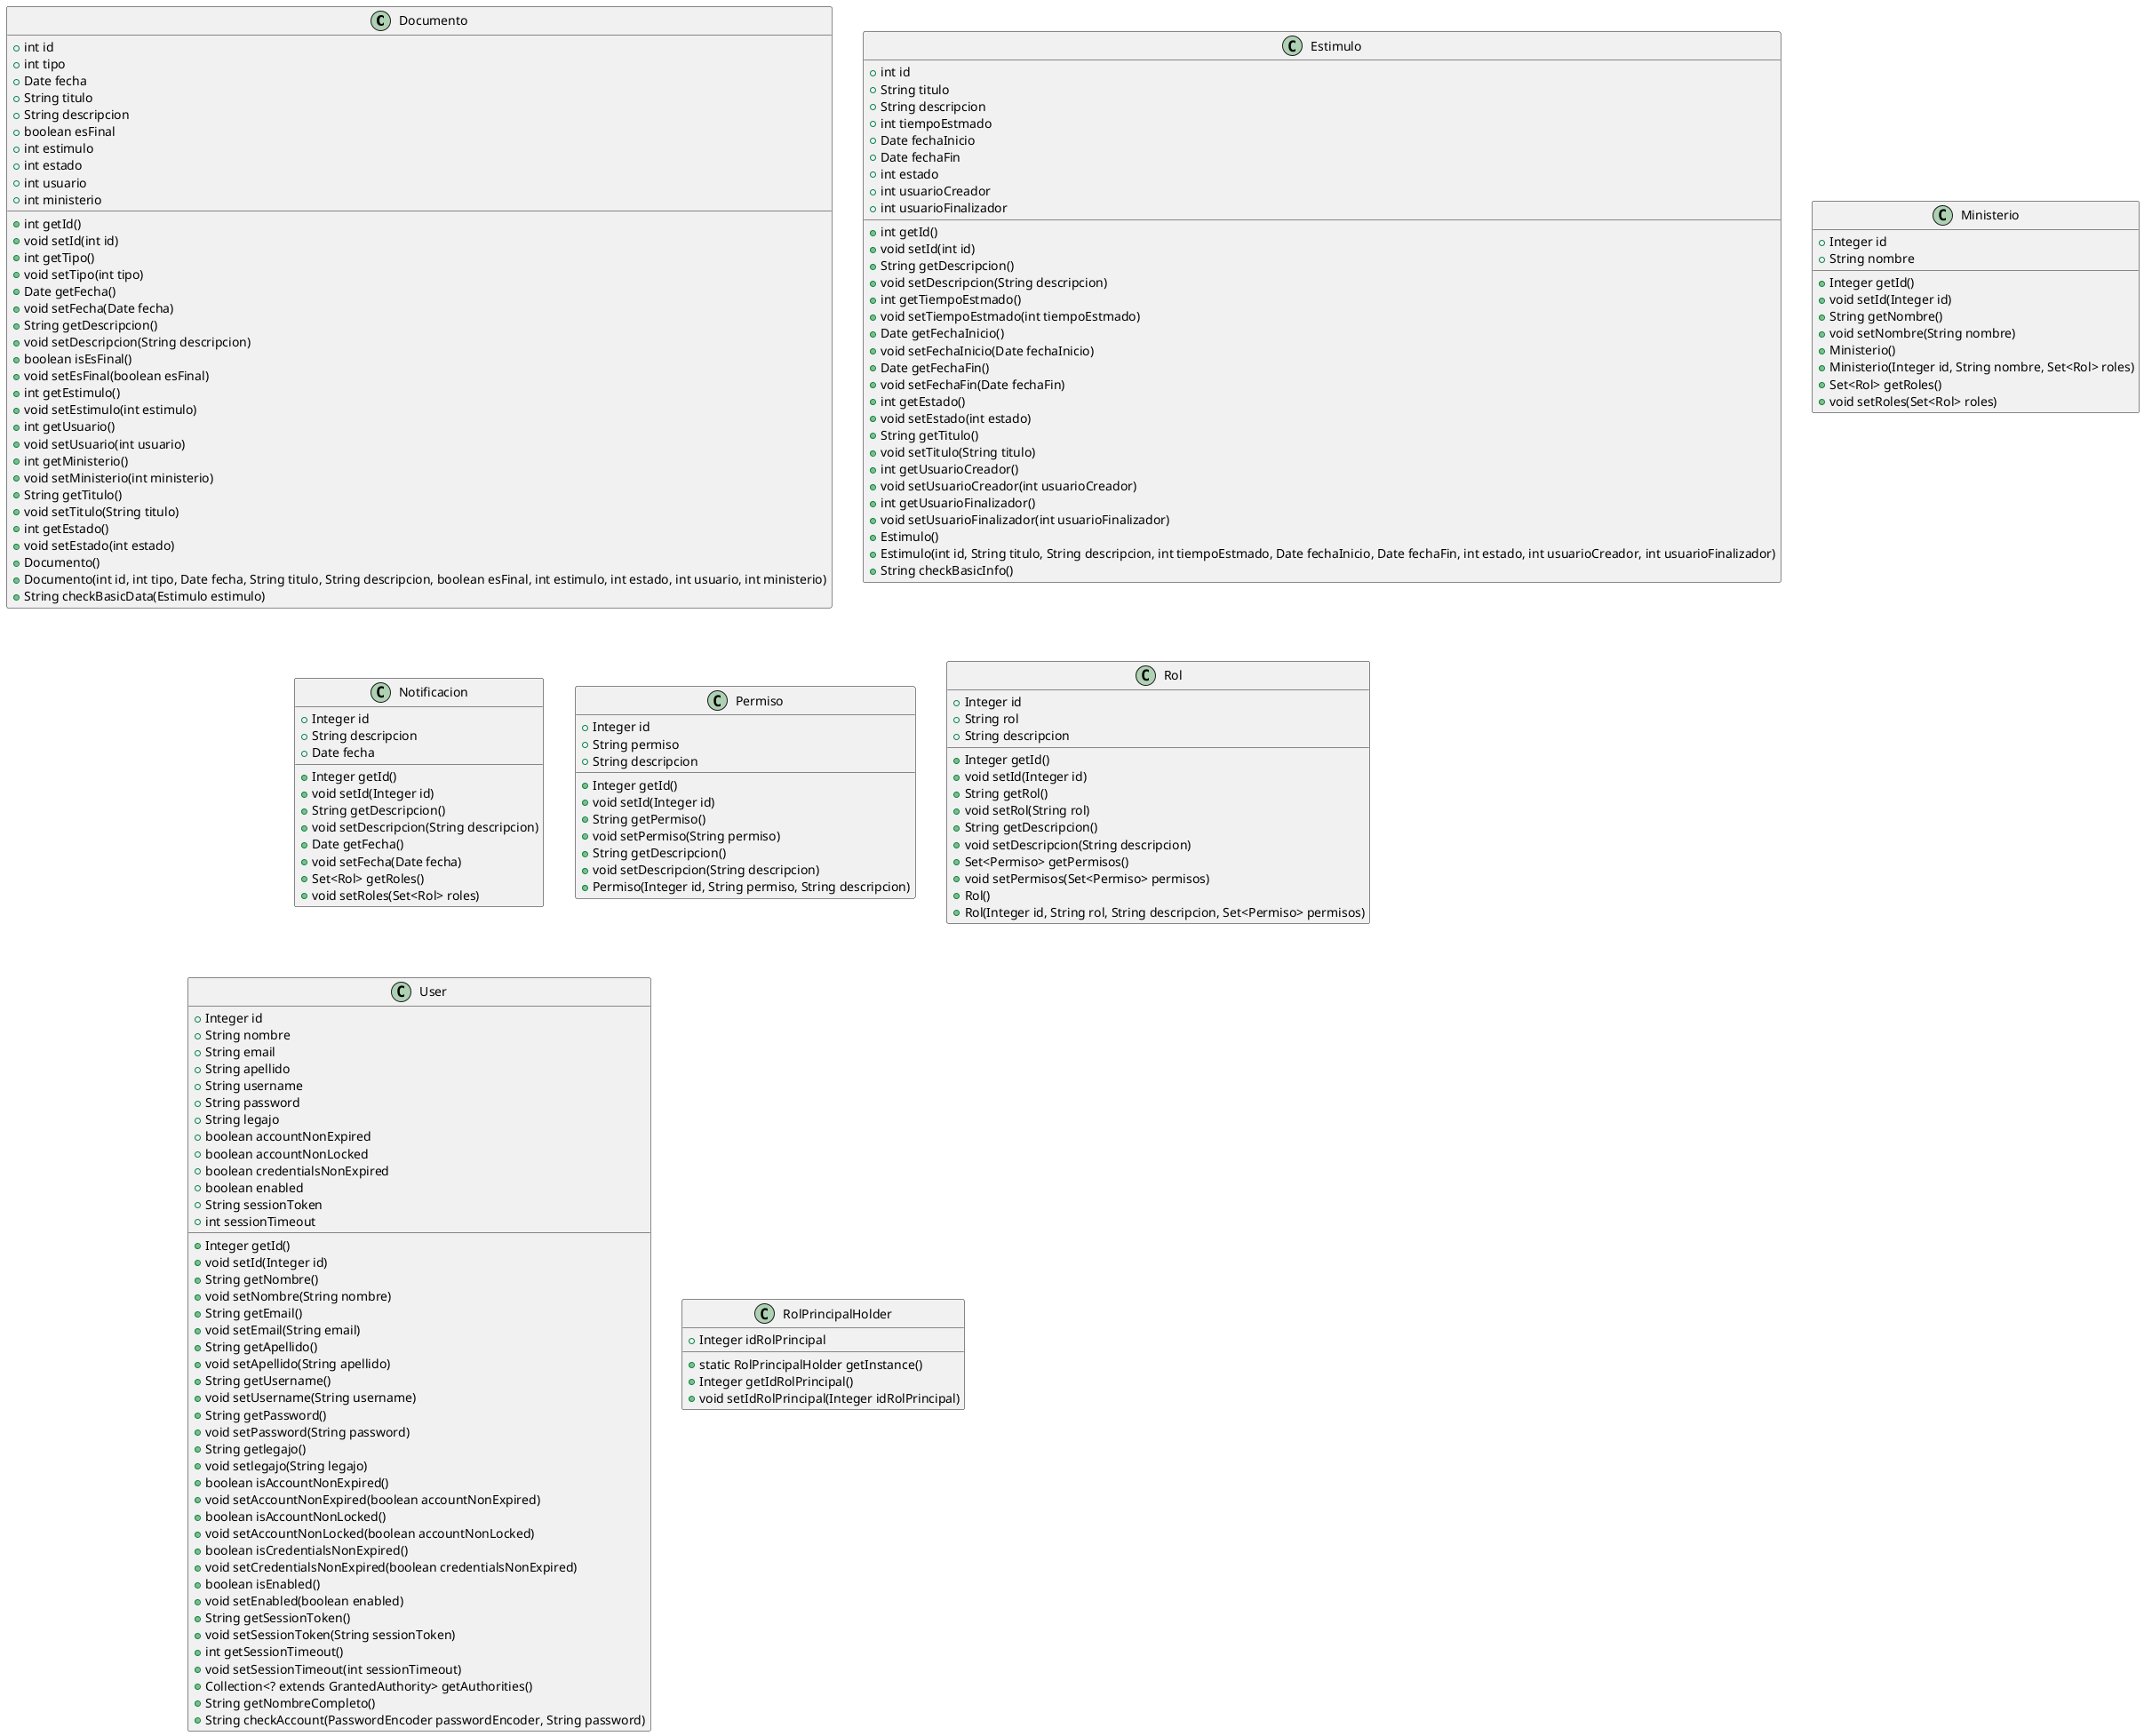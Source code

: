 @startuml

!define DOCUMENTO class Documento
!define ESTIMULO class Estimulo
!define MINISTERIO class Ministerio
!define NOTIFICACION class Notificacion
!define PERMISO class Permiso
!define ROL class Rol
!define USER class User
!define ROLPRINCIPALHOLDER class RolPrincipalHolder

DOCUMENTO {
    + int id
    + int tipo
    + Date fecha
    + String titulo
    + String descripcion
    + boolean esFinal
    + int estimulo
    + int estado
    + int usuario
    + int ministerio
    + int getId()
    + void setId(int id)
    + int getTipo()
    + void setTipo(int tipo)
    + Date getFecha()
    + void setFecha(Date fecha)
    + String getDescripcion()
    + void setDescripcion(String descripcion)
    + boolean isEsFinal()
    + void setEsFinal(boolean esFinal)
    + int getEstimulo()
    + void setEstimulo(int estimulo)
    + int getUsuario()
    + void setUsuario(int usuario)
    + int getMinisterio()
    + void setMinisterio(int ministerio)
    + String getTitulo()
    + void setTitulo(String titulo)
    + int getEstado()
    + void setEstado(int estado)
    + Documento()
    + Documento(int id, int tipo, Date fecha, String titulo, String descripcion, boolean esFinal, int estimulo, int estado, int usuario, int ministerio)
    + String checkBasicData(Estimulo estimulo)
}

ESTIMULO {
    + int id
    + String titulo
    + String descripcion
    + int tiempoEstmado
    + Date fechaInicio
    + Date fechaFin
    + int estado
    + int usuarioCreador
    + int usuarioFinalizador
    + int getId()
    + void setId(int id)
    + String getDescripcion()
    + void setDescripcion(String descripcion)
    + int getTiempoEstmado()
    + void setTiempoEstmado(int tiempoEstmado)
    + Date getFechaInicio()
    + void setFechaInicio(Date fechaInicio)
    + Date getFechaFin()
    + void setFechaFin(Date fechaFin)
    + int getEstado()
    + void setEstado(int estado)
    + String getTitulo()
    + void setTitulo(String titulo)
    + int getUsuarioCreador()
    + void setUsuarioCreador(int usuarioCreador)
    + int getUsuarioFinalizador()
    + void setUsuarioFinalizador(int usuarioFinalizador)
    + Estimulo()
    + Estimulo(int id, String titulo, String descripcion, int tiempoEstmado, Date fechaInicio, Date fechaFin, int estado, int usuarioCreador, int usuarioFinalizador)
    + String checkBasicInfo()
}

MINISTERIO {
    + Integer id
    + String nombre
    + Integer getId()
    + void setId(Integer id)
    + String getNombre()
    + void setNombre(String nombre)
    + Ministerio()
    + Ministerio(Integer id, String nombre, Set<Rol> roles)
    + Set<Rol> getRoles()
    + void setRoles(Set<Rol> roles)
}

NOTIFICACION {
    + Integer id
    + String descripcion
    + Date fecha
    + Integer getId()
    + void setId(Integer id)
    + String getDescripcion()
    + void setDescripcion(String descripcion)
    + Date getFecha()
    + void setFecha(Date fecha)
    + Set<Rol> getRoles()
    + void setRoles(Set<Rol> roles)
}

PERMISO {
    + Integer id
    + String permiso
    + String descripcion
    + Integer getId()
    + void setId(Integer id)
    + String getPermiso()
    + void setPermiso(String permiso)
    + String getDescripcion()
    + void setDescripcion(String descripcion)
    + Permiso(Integer id, String permiso, String descripcion)
}

ROL {
    + Integer id
    + String rol
    + String descripcion
    + Integer getId()
    + void setId(Integer id)
    + String getRol()
    + void setRol(String rol)
    + String getDescripcion()
    + void setDescripcion(String descripcion)
    + Set<Permiso> getPermisos()
    + void setPermisos(Set<Permiso> permisos)
    + Rol()
    + Rol(Integer id, String rol, String descripcion, Set<Permiso> permisos)
}

USER {
    + Integer id
    + String nombre
    + String email
    + String apellido
    + String username
    + String password
    + String legajo
    + boolean accountNonExpired
    + boolean accountNonLocked
    + boolean credentialsNonExpired
    + boolean enabled
    + String sessionToken
    + int sessionTimeout
    + Integer getId()
    + void setId(Integer id)
    + String getNombre()
    + void setNombre(String nombre)
    + String getEmail()
    + void setEmail(String email)
    + String getApellido()
    + void setApellido(String apellido)
    + String getUsername()
    + void setUsername(String username)
    + String getPassword()
    + void setPassword(String password)
    + String getlegajo()
    + void setlegajo(String legajo)
    + boolean isAccountNonExpired()
    + void setAccountNonExpired(boolean accountNonExpired)
    + boolean isAccountNonLocked()
    + void setAccountNonLocked(boolean accountNonLocked)
    + boolean isCredentialsNonExpired()
    + void setCredentialsNonExpired(boolean credentialsNonExpired)
    + boolean isEnabled()
    + void setEnabled(boolean enabled)
    + String getSessionToken()
    + void setSessionToken(String sessionToken)
    + int getSessionTimeout()
    + void setSessionTimeout(int sessionTimeout)
    + Collection<? extends GrantedAuthority> getAuthorities()
    + String getNombreCompleto()
    + String checkAccount(PasswordEncoder passwordEncoder, String password)
}

ROLPRINCIPALHOLDER {
    + Integer idRolPrincipal
    + static RolPrincipalHolder getInstance()
    + Integer getIdRolPrincipal()
    + void setIdRolPrincipal(Integer idRolPrincipal)
}

@enduml